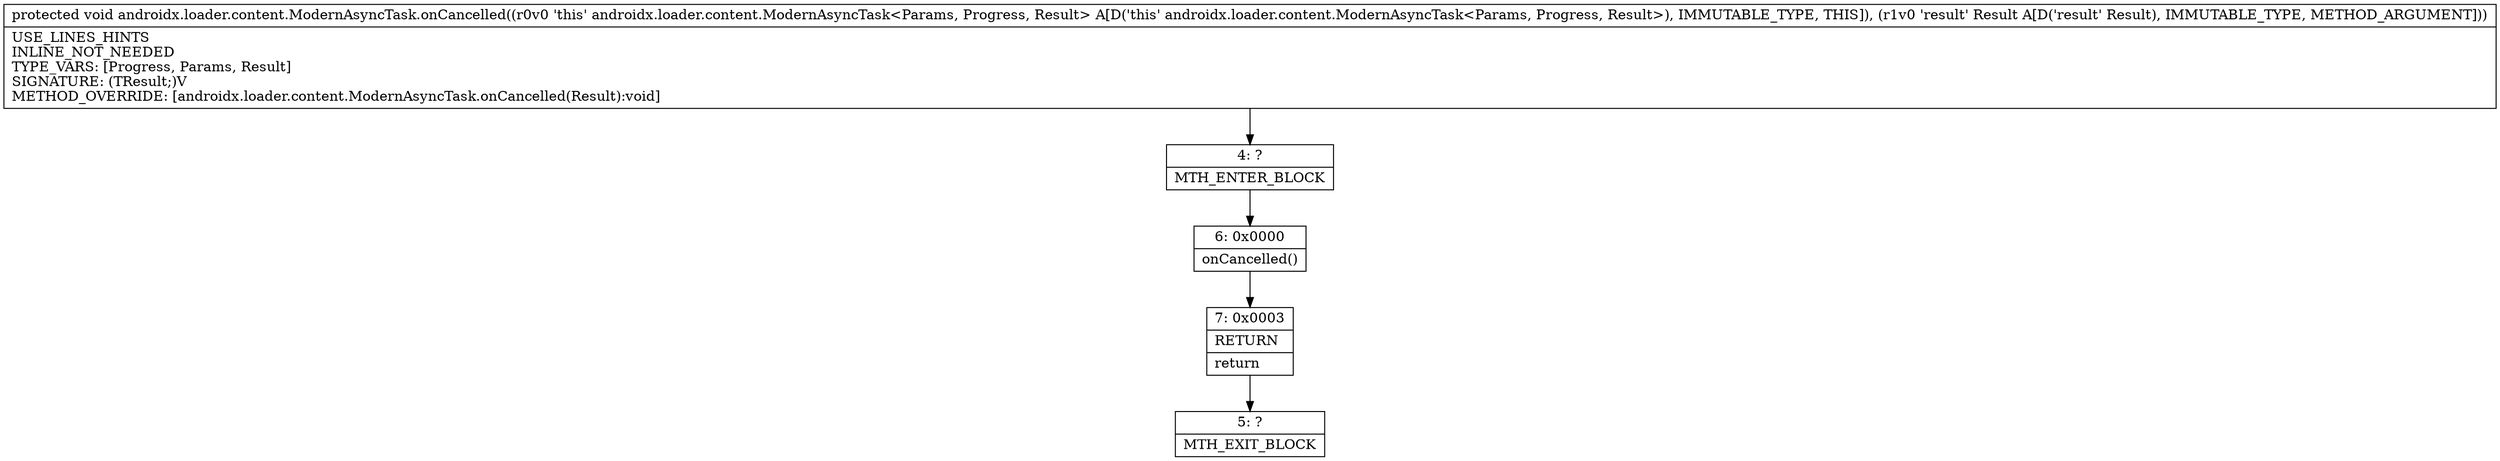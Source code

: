 digraph "CFG forandroidx.loader.content.ModernAsyncTask.onCancelled(Ljava\/lang\/Object;)V" {
Node_4 [shape=record,label="{4\:\ ?|MTH_ENTER_BLOCK\l}"];
Node_6 [shape=record,label="{6\:\ 0x0000|onCancelled()\l}"];
Node_7 [shape=record,label="{7\:\ 0x0003|RETURN\l|return\l}"];
Node_5 [shape=record,label="{5\:\ ?|MTH_EXIT_BLOCK\l}"];
MethodNode[shape=record,label="{protected void androidx.loader.content.ModernAsyncTask.onCancelled((r0v0 'this' androidx.loader.content.ModernAsyncTask\<Params, Progress, Result\> A[D('this' androidx.loader.content.ModernAsyncTask\<Params, Progress, Result\>), IMMUTABLE_TYPE, THIS]), (r1v0 'result' Result A[D('result' Result), IMMUTABLE_TYPE, METHOD_ARGUMENT]))  | USE_LINES_HINTS\lINLINE_NOT_NEEDED\lTYPE_VARS: [Progress, Params, Result]\lSIGNATURE: (TResult;)V\lMETHOD_OVERRIDE: [androidx.loader.content.ModernAsyncTask.onCancelled(Result):void]\l}"];
MethodNode -> Node_4;Node_4 -> Node_6;
Node_6 -> Node_7;
Node_7 -> Node_5;
}

